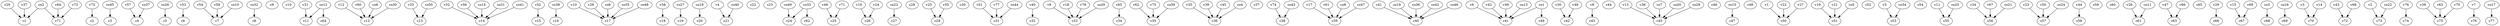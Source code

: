 strict digraph  {
c1;
c2;
c3;
c4;
c5;
c6;
c7;
c8;
c9;
c10;
c11;
c12;
c13;
c14;
c15;
c16;
c17;
c18;
c19;
c20;
c21;
c22;
c23;
c24;
c25;
c26;
c27;
c28;
c29;
c30;
c31;
c32;
c33;
c34;
c35;
c36;
c37;
c38;
c39;
c40;
c41;
c42;
c43;
c44;
c45;
c46;
c47;
c48;
c49;
c50;
c51;
c52;
c53;
c54;
c55;
c56;
c57;
c58;
c59;
c60;
c61;
c62;
c63;
c64;
c65;
c66;
c67;
c68;
c69;
c70;
c71;
c72;
c73;
c74;
c75;
c76;
c77;
v1;
v2;
v3;
v4;
v5;
v6;
v7;
v8;
v9;
v10;
v11;
v12;
v13;
v14;
v15;
v16;
v17;
v18;
v19;
v20;
v21;
v22;
v23;
v24;
v25;
v26;
v27;
v28;
v29;
v30;
v31;
v32;
v33;
v34;
v35;
v36;
v37;
v38;
v39;
v40;
v41;
v42;
v43;
v44;
v45;
v46;
v47;
v48;
v49;
v50;
v51;
v52;
v53;
v54;
v55;
v56;
v57;
v58;
v59;
v60;
v61;
v62;
v63;
v64;
v65;
v66;
v67;
v68;
v69;
v70;
v71;
v72;
v73;
v74;
v75;
v76;
v77;
v78;
co1;
co2;
co3;
co4;
co5;
co6;
co7;
co8;
co9;
co10;
co11;
co12;
co13;
co14;
co15;
co16;
co17;
co18;
co19;
co20;
co21;
co22;
co23;
co24;
co25;
co26;
co27;
co28;
co29;
co30;
co31;
co32;
co33;
co34;
co35;
co36;
co37;
co38;
co39;
co40;
co41;
co42;
co43;
co44;
co45;
co46;
co47;
co48;
co49;
co50;
v1 -> c50  [weight=1];
v2 -> c73  [weight=1];
v3 -> c70  [weight=1];
v4 -> c21  [weight=1];
v5 -> c53  [weight=1];
v6 -> c41  [weight=1];
v7 -> c76  [weight=1];
v8 -> c43  [weight=1];
v9 -> c33  [weight=1];
v10 -> c17  [weight=1];
v11 -> c55  [weight=1];
v12 -> c12  [weight=1];
v13 -> c45  [weight=1];
v14 -> c70  [weight=1];
v15 -> c67  [weight=1];
v16 -> c26  [weight=1];
v17 -> c39  [weight=1];
v18 -> c33  [weight=1];
v19 -> c51  [weight=1];
v20 -> c1  [weight=1];
v21 -> c51  [weight=1];
v22 -> c50  [weight=1];
v23 -> c57  [weight=1];
v24 -> c26  [weight=1];
v25 -> c29  [weight=1];
v26 -> c61  [weight=1];
v27 -> c50  [weight=1];
v28 -> c17  [weight=1];
v29 -> c66  [weight=1];
v30 -> c42  [weight=1];
v31 -> c11  [weight=1];
v32 -> c14  [weight=1];
v33 -> c13  [weight=1];
v34 -> c56  [weight=1];
v35 -> c36  [weight=1];
v36 -> c45  [weight=1];
v37 -> c1  [weight=1];
v38 -> c75  [weight=1];
v39 -> c36  [weight=1];
v40 -> c32  [weight=1];
v41 -> c40  [weight=1];
v42 -> c41  [weight=1];
v43 -> c72  [weight=1];
v44 -> c58  [weight=1];
v45 -> c36  [weight=1];
v46 -> c25  [weight=1];
v47 -> c63  [weight=1];
v48 -> c42  [weight=1];
v49 -> c41  [weight=1];
v50 -> c57  [weight=1];
v51 -> c31  [weight=1];
v52 -> c15  [weight=1];
v53 -> c6  [weight=1];
v54 -> c7  [weight=1];
v55 -> c29  [weight=1];
v56 -> c14  [weight=1];
v57 -> c4  [weight=1];
v58 -> c18  [weight=1];
v59 -> c7  [weight=1];
v60 -> c12  [weight=1];
v61 -> c39  [weight=1];
v62 -> c35  [weight=1];
v63 -> c75  [weight=1];
v64 -> c71  [weight=1];
v65 -> c34  [weight=1];
v66 -> c63  [weight=1];
v67 -> c56  [weight=1];
v68 -> c72  [weight=1];
v69 -> c67  [weight=1];
v70 -> c75  [weight=1];
v71 -> c25  [weight=1];
v72 -> c2  [weight=1];
v73 -> c71  [weight=1];
v74 -> c38  [weight=1];
v75 -> c35  [weight=1];
v76 -> c74  [weight=1];
v77 -> c31  [weight=1];
v78 -> c33  [weight=1];
co1 -> c49  [weight=1];
co1 -> c41  [weight=1];
co2 -> c71  [weight=1];
co2 -> c1  [weight=1];
co3 -> c68  [weight=1];
co4 -> c36  [weight=1];
co5 -> c51  [weight=1];
co6 -> c12  [weight=1];
co7 -> c45  [weight=1];
co8 -> c39  [weight=1];
co9 -> c17  [weight=1];
co10 -> c7  [weight=1];
co11 -> c61  [weight=1];
co12 -> c64  [weight=1];
co12 -> c11  [weight=1];
co13 -> c41  [weight=1];
co14 -> c14  [weight=1];
co15 -> c47  [weight=1];
co16 -> c69  [weight=1];
co17 -> c77  [weight=1];
co18 -> c20  [weight=1];
co19 -> c40  [weight=1];
co20 -> c45  [weight=1];
co21 -> c56  [weight=1];
co22 -> c73  [weight=1];
co23 -> c27  [weight=1];
co24 -> c57  [weight=1];
co25 -> c55  [weight=1];
co26 -> c5  [weight=1];
co27 -> c19  [weight=1];
co28 -> c45  [weight=1];
co29 -> c33  [weight=1];
co30 -> c12  [weight=1];
co31 -> c14  [weight=1];
co32 -> c8  [weight=1];
co33 -> c24  [weight=1];
co33 -> c62  [weight=1];
co34 -> c53  [weight=1];
co35 -> c17  [weight=1];
co36 -> c40  [weight=1];
co37 -> c4  [weight=1];
co38 -> c16  [weight=1];
co39 -> c35  [weight=1];
co40 -> c21  [weight=1];
co41 -> c14  [weight=1];
co42 -> c40  [weight=1];
co43 -> c38  [weight=1];
co44 -> c31  [weight=1];
co45 -> c3  [weight=1];
co46 -> c40  [weight=1];
co47 -> c39  [weight=1];
co48 -> c17  [weight=1];
co49 -> c24  [weight=1];
co50 -> c13  [weight=1];
}
